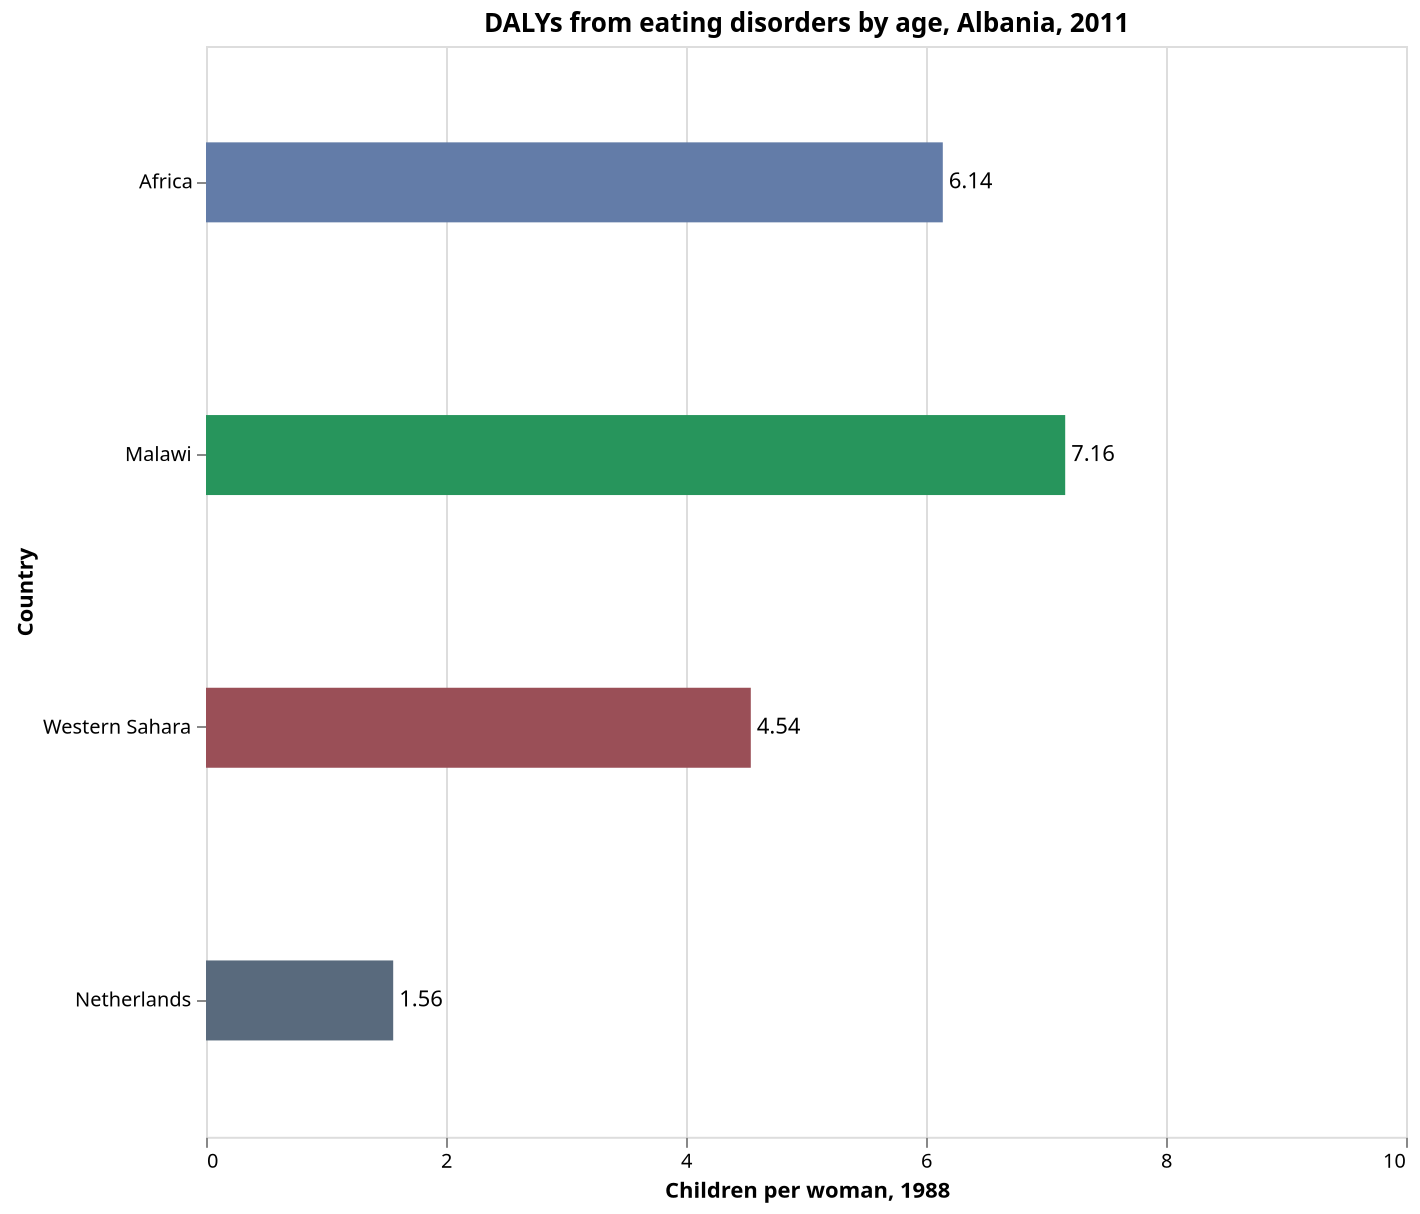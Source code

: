 {
  "$schema": "https://vega.github.io/schema/vega-lite/v5.json",
  "vconcat": [
    {
      "title": "DALYs from eating disorders by age, Albania, 2011",
      "description": "Comparing the DALYs from eating disorders across different age groups in Albania in 2011.",
      "width": 600,
      "height": 545.4,
      "data": {
        "values": [
          {
            "Country": "Malawi",
            "Children per woman, 1988": 7.16
          },
          {
            "Country": "Africa",
            "Children per woman, 1988": 6.14
          },
          {
            "Country": "Western Sahara",
            "Children per woman, 1988": 4.54
          },
          {
            "Country": "Netherlands",
            "Children per woman, 1988": 1.56
          }
        ]
      },
      "encoding": {
        "y": {
          "field": "Country",
          "type": "ordinal",
          "sort": ["Africa", "Malawi", "Western Sahara", "Netherlands"],
          "axis": {
            "grid": false,
            "tickCount": 4,
            "domain": false
          }
        },
        "x": {
          "field": "Children per woman, 1988",
          "type": "quantitative",
          "axis": {
            "grid": true,
            "tickCount": 5,
            "domain": false
          },
          "scale": {
            "domain": [0, 10]
          }
        }
      },
      "layer": [
        {
          "mark": {
            "type": "bar"
          },
          "encoding": {
            "color": {
              "field": "Country",
              "type": "nominal",
              "legend": null,
              "condition": {
                "test": "datum.Country === 'none'",
                "value": "#000000"
              },
              "scale": {
                "domain": ["Malawi", "Africa", "Western Sahara", "Netherlands"],
                "range": ["#27955c", "#637ca8", "#9a4f57", "#596a7d"]
              }
            },
            "opacity": {
              "condition": {
                "test": "datum.Country === 'none'",
                "value": 1
              },
              "value": 1
            },
            "size": {
              "condition": {
                "test": "datum.Country === 'none'",
                "value": 30
              },
              "value": 40
            }
          }
        },
        {
          "mark": {
            "type": "text",
            "align": "left",
            "baseline": "middle",
            "dx": 3,
            "dy": 0,
            "angle": 0,
            "fontSize": 11,
            "fontStyle": "normal",
            "fontWeight": "normal",
            "color": "black",
            "opacity": 1
          },
          "encoding": {
            "text": {
              "field": "Children per woman, 1988",
              "type": "quantitative"
            },
            "color": {
              "value": "#000000"
            }
          }
        }
      ]
    }
  ],
  "name": "0882"
}
